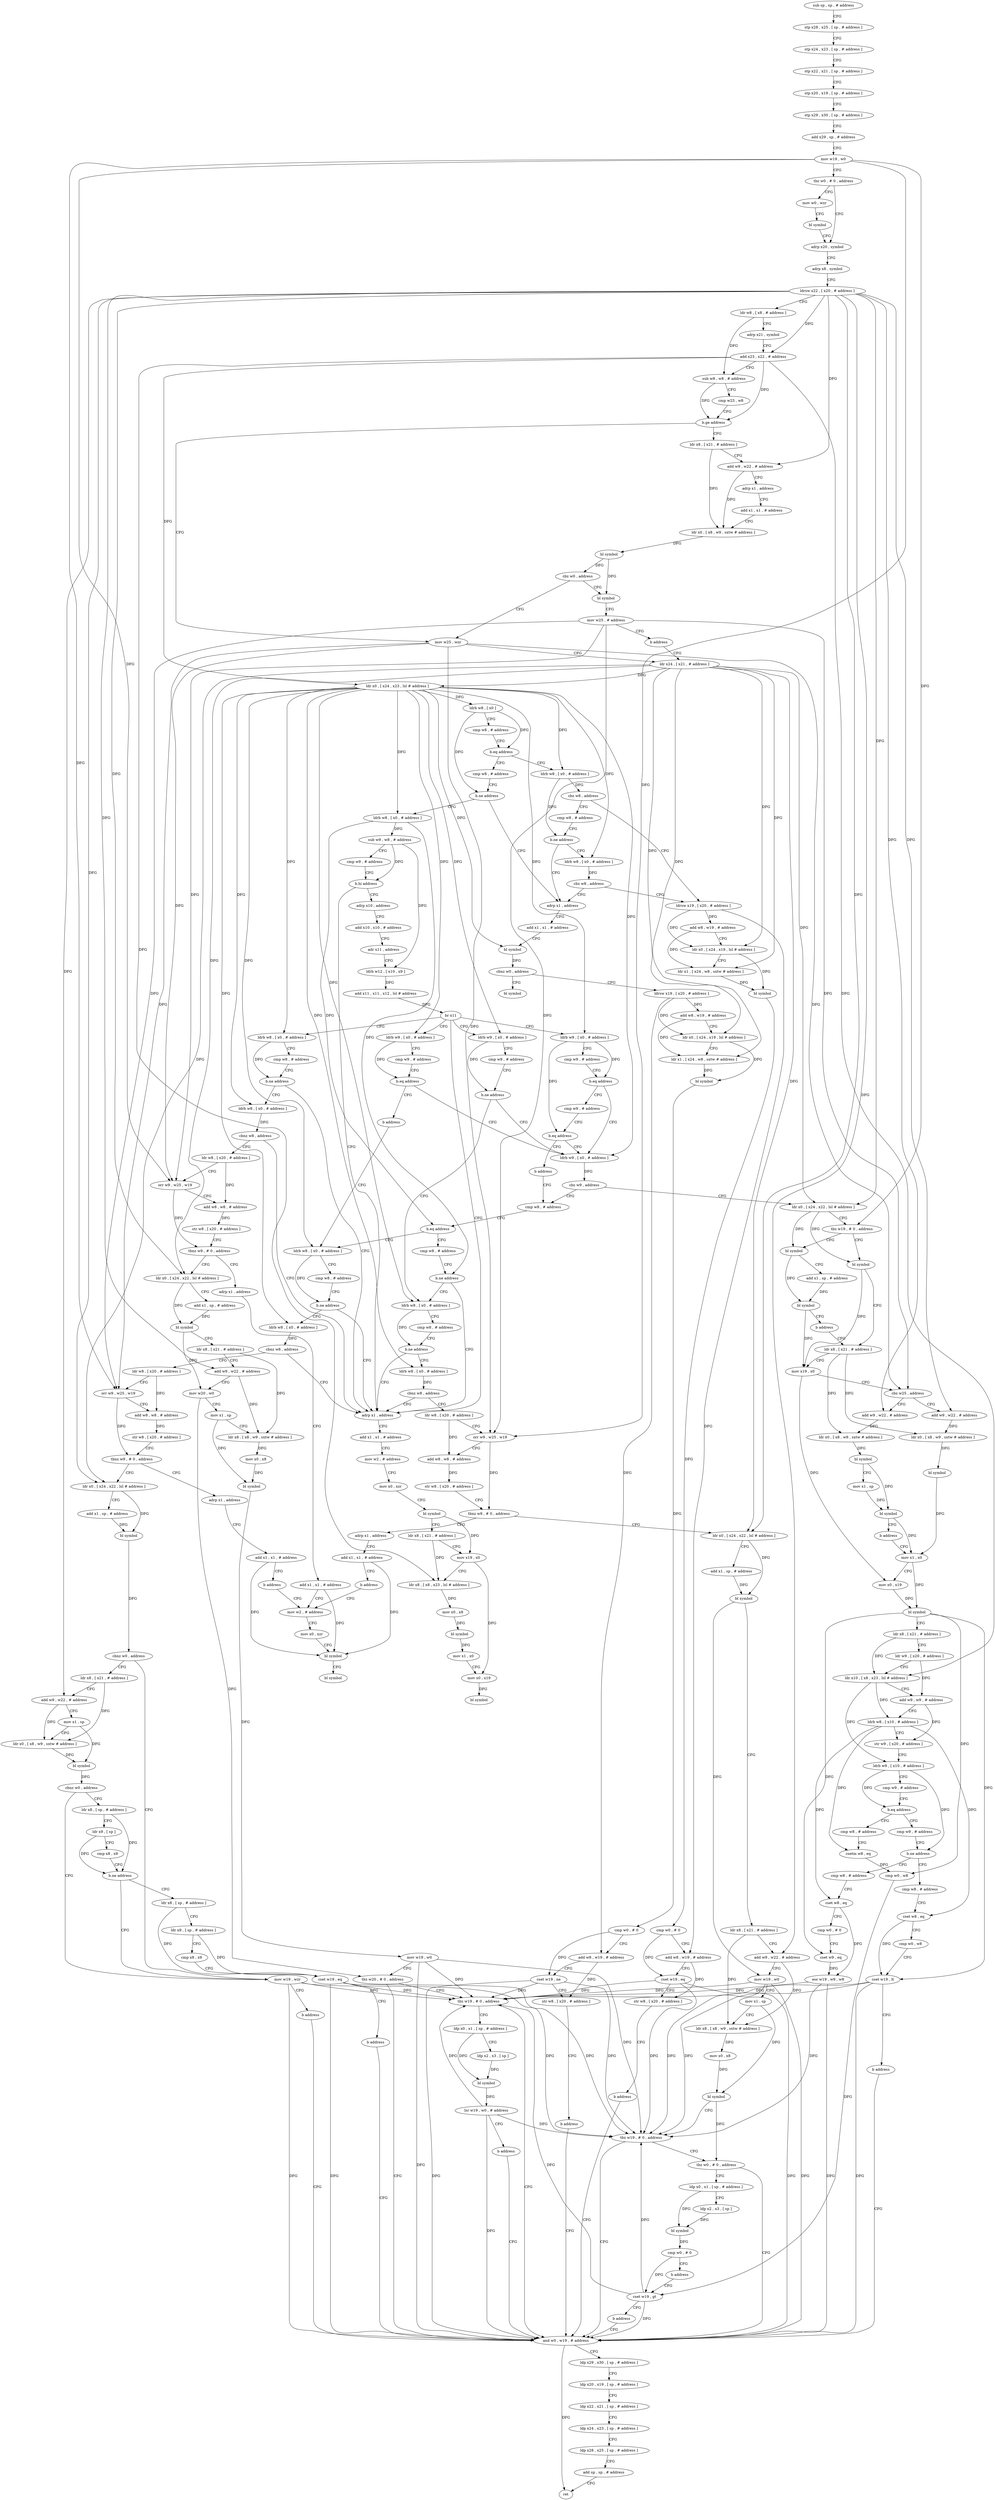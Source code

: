 digraph "func" {
"4203916" [label = "sub sp , sp , # address" ]
"4203920" [label = "stp x28 , x25 , [ sp , # address ]" ]
"4203924" [label = "stp x24 , x23 , [ sp , # address ]" ]
"4203928" [label = "stp x22 , x21 , [ sp , # address ]" ]
"4203932" [label = "stp x20 , x19 , [ sp , # address ]" ]
"4203936" [label = "stp x29 , x30 , [ sp , # address ]" ]
"4203940" [label = "add x29 , sp , # address" ]
"4203944" [label = "mov w19 , w0" ]
"4203948" [label = "tbz w0 , # 0 , address" ]
"4203960" [label = "adrp x20 , symbol" ]
"4203952" [label = "mov w0 , wzr" ]
"4203964" [label = "adrp x8 , symbol" ]
"4203968" [label = "ldrsw x22 , [ x20 , # address ]" ]
"4203972" [label = "ldr w8 , [ x8 , # address ]" ]
"4203976" [label = "adrp x21 , symbol" ]
"4203980" [label = "add x23 , x22 , # address" ]
"4203984" [label = "sub w8 , w8 , # address" ]
"4203988" [label = "cmp w23 , w8" ]
"4203992" [label = "b.ge address" ]
"4204024" [label = "mov w25 , wzr" ]
"4203996" [label = "ldr x8 , [ x21 , # address ]" ]
"4203956" [label = "bl symbol" ]
"4204028" [label = "ldr x24 , [ x21 , # address ]" ]
"4204000" [label = "add w9 , w22 , # address" ]
"4204004" [label = "adrp x1 , address" ]
"4204008" [label = "add x1 , x1 , # address" ]
"4204012" [label = "ldr x0 , [ x8 , w9 , sxtw # address ]" ]
"4204016" [label = "bl symbol" ]
"4204020" [label = "cbz w0 , address" ]
"4204200" [label = "bl symbol" ]
"4204120" [label = "ldrb w8 , [ x0 , # address ]" ]
"4204124" [label = "cbz w8 , address" ]
"4204212" [label = "ldrsw x19 , [ x20 , # address ]" ]
"4204128" [label = "cmp w8 , # address" ]
"4204048" [label = "cmp w8 , # address" ]
"4204052" [label = "b.ne address" ]
"4204144" [label = "adrp x1 , address" ]
"4204056" [label = "ldrb w8 , [ x0 , # address ]" ]
"4204204" [label = "mov w25 , # address" ]
"4204208" [label = "b address" ]
"4204216" [label = "add w8 , w19 , # address" ]
"4204220" [label = "ldr x0 , [ x24 , x19 , lsl # address ]" ]
"4204224" [label = "ldr x1 , [ x24 , w8 , sxtw # address ]" ]
"4204228" [label = "bl symbol" ]
"4204232" [label = "cmp w0 , # 0" ]
"4204236" [label = "add w8 , w19 , # address" ]
"4204240" [label = "cset w19 , eq" ]
"4204244" [label = "str w8 , [ x20 , # address ]" ]
"4204248" [label = "b address" ]
"4204840" [label = "and w0 , w19 , # address" ]
"4204132" [label = "b.ne address" ]
"4204136" [label = "ldrb w8 , [ x0 , # address ]" ]
"4204148" [label = "add x1 , x1 , # address" ]
"4204152" [label = "bl symbol" ]
"4204156" [label = "cbnz w0 , address" ]
"4204924" [label = "bl symbol" ]
"4204160" [label = "ldrsw x19 , [ x20 , # address ]" ]
"4204060" [label = "sub w9 , w8 , # address" ]
"4204064" [label = "cmp w9 , # address" ]
"4204068" [label = "b.hi address" ]
"4204872" [label = "adrp x1 , address" ]
"4204072" [label = "adrp x10 , address" ]
"4204032" [label = "ldr x0 , [ x24 , x23 , lsl # address ]" ]
"4204036" [label = "ldrb w8 , [ x0 ]" ]
"4204040" [label = "cmp w8 , # address" ]
"4204044" [label = "b.eq address" ]
"4204844" [label = "ldp x29 , x30 , [ sp , # address ]" ]
"4204848" [label = "ldp x20 , x19 , [ sp , # address ]" ]
"4204852" [label = "ldp x22 , x21 , [ sp , # address ]" ]
"4204856" [label = "ldp x24 , x23 , [ sp , # address ]" ]
"4204860" [label = "ldp x28 , x25 , [ sp , # address ]" ]
"4204864" [label = "add sp , sp , # address" ]
"4204868" [label = "ret" ]
"4204140" [label = "cbz w8 , address" ]
"4204164" [label = "add w8 , w19 , # address" ]
"4204168" [label = "ldr x0 , [ x24 , x19 , lsl # address ]" ]
"4204172" [label = "ldr x1 , [ x24 , w8 , sxtw # address ]" ]
"4204176" [label = "bl symbol" ]
"4204180" [label = "cmp w0 , # 0" ]
"4204184" [label = "add w8 , w19 , # address" ]
"4204188" [label = "cset w19 , ne" ]
"4204192" [label = "str w8 , [ x20 , # address ]" ]
"4204196" [label = "b address" ]
"4204876" [label = "add x1 , x1 , # address" ]
"4204880" [label = "mov w2 , # address" ]
"4204884" [label = "mov x0 , xzr" ]
"4204888" [label = "bl symbol" ]
"4204892" [label = "ldr x8 , [ x21 , # address ]" ]
"4204896" [label = "mov x19 , x0" ]
"4204900" [label = "ldr x8 , [ x8 , x23 , lsl # address ]" ]
"4204904" [label = "mov x0 , x8" ]
"4204908" [label = "bl symbol" ]
"4204912" [label = "mov x1 , x0" ]
"4204916" [label = "mov x0 , x19" ]
"4204920" [label = "bl symbol" ]
"4204076" [label = "add x10 , x10 , # address" ]
"4204080" [label = "adr x11 , address" ]
"4204084" [label = "ldrb w12 , [ x10 , x9 ]" ]
"4204088" [label = "add x11 , x11 , x12 , lsl # address" ]
"4204092" [label = "br x11" ]
"4204096" [label = "ldrb w9 , [ x0 , # address ]" ]
"4204252" [label = "ldrb w9 , [ x0 , # address ]" ]
"4204268" [label = "ldrb w8 , [ x0 , # address ]" ]
"4204380" [label = "ldrb w9 , [ x0 , # address ]" ]
"4204100" [label = "cmp w9 , # address" ]
"4204104" [label = "b.eq address" ]
"4204392" [label = "ldrb w9 , [ x0 , # address ]" ]
"4204108" [label = "cmp w9 , # address" ]
"4204256" [label = "cmp w9 , # address" ]
"4204260" [label = "b.eq address" ]
"4204264" [label = "b address" ]
"4204272" [label = "cmp w8 , # address" ]
"4204276" [label = "b.ne address" ]
"4204280" [label = "ldrb w8 , [ x0 , # address ]" ]
"4204384" [label = "cmp w9 , # address" ]
"4204388" [label = "b.ne address" ]
"4204416" [label = "ldrb w8 , [ x0 , # address ]" ]
"4204396" [label = "cbz w9 , address" ]
"4204648" [label = "ldr x0 , [ x24 , x22 , lsl # address ]" ]
"4204400" [label = "cmp w8 , # address" ]
"4204112" [label = "b.eq address" ]
"4204116" [label = "b address" ]
"4204524" [label = "ldrb w8 , [ x0 , # address ]" ]
"4204284" [label = "cbnz w8 , address" ]
"4204288" [label = "ldr w8 , [ x20 , # address ]" ]
"4204420" [label = "cmp w8 , # address" ]
"4204424" [label = "b.ne address" ]
"4204428" [label = "ldrb w8 , [ x0 , # address ]" ]
"4204652" [label = "tbz w19 , # 0 , address" ]
"4204672" [label = "bl symbol" ]
"4204656" [label = "bl symbol" ]
"4204404" [label = "b.eq address" ]
"4204408" [label = "cmp w8 , # address" ]
"4204528" [label = "cmp w8 , # address" ]
"4204532" [label = "b.ne address" ]
"4204536" [label = "ldrb w8 , [ x0 , # address ]" ]
"4204292" [label = "orr w9 , w25 , w19" ]
"4204296" [label = "add w8 , w8 , # address" ]
"4204300" [label = "str w8 , [ x20 , # address ]" ]
"4204304" [label = "tbnz w9 , # 0 , address" ]
"4204952" [label = "adrp x1 , address" ]
"4204308" [label = "ldr x0 , [ x24 , x22 , lsl # address ]" ]
"4204432" [label = "cbnz w8 , address" ]
"4204436" [label = "ldr w8 , [ x20 , # address ]" ]
"4204676" [label = "ldr x8 , [ x21 , # address ]" ]
"4204660" [label = "add x1 , sp , # address" ]
"4204664" [label = "bl symbol" ]
"4204668" [label = "b address" ]
"4204412" [label = "b.ne address" ]
"4204540" [label = "cbnz w8 , address" ]
"4204544" [label = "ldr w8 , [ x20 , # address ]" ]
"4204956" [label = "add x1 , x1 , # address" ]
"4204960" [label = "mov w2 , # address" ]
"4204312" [label = "add x1 , sp , # address" ]
"4204316" [label = "bl symbol" ]
"4204320" [label = "ldr x8 , [ x21 , # address ]" ]
"4204324" [label = "add w9 , w22 , # address" ]
"4204328" [label = "mov w20 , w0" ]
"4204332" [label = "mov x1 , sp" ]
"4204336" [label = "ldr x8 , [ x8 , w9 , sxtw # address ]" ]
"4204340" [label = "mov x0 , x8" ]
"4204344" [label = "bl symbol" ]
"4204348" [label = "mov w19 , w0" ]
"4204352" [label = "tbz w20 , # 0 , address" ]
"4204356" [label = "tbz w19 , # 0 , address" ]
"4204440" [label = "orr w9 , w25 , w19" ]
"4204444" [label = "add w8 , w8 , # address" ]
"4204448" [label = "str w8 , [ x20 , # address ]" ]
"4204452" [label = "tbnz w9 , # 0 , address" ]
"4204928" [label = "adrp x1 , address" ]
"4204456" [label = "ldr x0 , [ x24 , x22 , lsl # address ]" ]
"4204712" [label = "add w9 , w22 , # address" ]
"4204716" [label = "ldr x0 , [ x8 , w9 , sxtw # address ]" ]
"4204720" [label = "bl symbol" ]
"4204724" [label = "mov x1 , x0" ]
"4204688" [label = "add w9 , w22 , # address" ]
"4204692" [label = "ldr x0 , [ x8 , w9 , sxtw # address ]" ]
"4204696" [label = "bl symbol" ]
"4204700" [label = "mov x1 , sp" ]
"4204704" [label = "bl symbol" ]
"4204708" [label = "b address" ]
"4204680" [label = "mov x19 , x0" ]
"4204684" [label = "cbz w25 , address" ]
"4204548" [label = "orr w9 , w25 , w19" ]
"4204552" [label = "add w8 , w8 , # address" ]
"4204556" [label = "str w8 , [ x20 , # address ]" ]
"4204560" [label = "tbnz w9 , # 0 , address" ]
"4204940" [label = "adrp x1 , address" ]
"4204564" [label = "ldr x0 , [ x24 , x22 , lsl # address ]" ]
"4204360" [label = "ldp x0 , x1 , [ sp , # address ]" ]
"4204932" [label = "add x1 , x1 , # address" ]
"4204936" [label = "b address" ]
"4204460" [label = "add x1 , sp , # address" ]
"4204464" [label = "bl symbol" ]
"4204468" [label = "ldr x8 , [ x21 , # address ]" ]
"4204472" [label = "add w9 , w22 , # address" ]
"4204476" [label = "mov w19 , w0" ]
"4204480" [label = "mov x1 , sp" ]
"4204484" [label = "ldr x8 , [ x8 , w9 , sxtw # address ]" ]
"4204488" [label = "mov x0 , x8" ]
"4204492" [label = "bl symbol" ]
"4204496" [label = "tbz w19 , # 0 , address" ]
"4204500" [label = "tbz w0 , # 0 , address" ]
"4204800" [label = "cmp w8 , # address" ]
"4204804" [label = "csetm w8 , eq" ]
"4204808" [label = "cmp w0 , w8" ]
"4204812" [label = "cset w19 , gt" ]
"4204772" [label = "cmp w9 , # address" ]
"4204776" [label = "b.ne address" ]
"4204820" [label = "cmp w8 , # address" ]
"4204780" [label = "cmp w8 , # address" ]
"4204728" [label = "mov x0 , x19" ]
"4204732" [label = "bl symbol" ]
"4204736" [label = "ldr x8 , [ x21 , # address ]" ]
"4204740" [label = "ldr w9 , [ x20 , # address ]" ]
"4204744" [label = "ldr x10 , [ x8 , x23 , lsl # address ]" ]
"4204748" [label = "add w9 , w9 , # address" ]
"4204752" [label = "ldrb w8 , [ x10 , # address ]" ]
"4204756" [label = "str w9 , [ x20 , # address ]" ]
"4204760" [label = "ldrb w9 , [ x10 , # address ]" ]
"4204764" [label = "cmp w9 , # address" ]
"4204768" [label = "b.eq address" ]
"4204944" [label = "add x1 , x1 , # address" ]
"4204948" [label = "b address" ]
"4204568" [label = "add x1 , sp , # address" ]
"4204572" [label = "bl symbol" ]
"4204576" [label = "cbnz w0 , address" ]
"4204640" [label = "mov w19 , wzr" ]
"4204580" [label = "ldr x8 , [ x21 , # address ]" ]
"4204364" [label = "ldp x2 , x3 , [ sp ]" ]
"4204368" [label = "bl symbol" ]
"4204372" [label = "lsr w19 , w0 , # address" ]
"4204376" [label = "b address" ]
"4204964" [label = "mov x0 , xzr" ]
"4204968" [label = "bl symbol" ]
"4204972" [label = "bl symbol" ]
"4204504" [label = "ldp x0 , x1 , [ sp , # address ]" ]
"4204824" [label = "cset w8 , eq" ]
"4204828" [label = "cmp w0 , # 0" ]
"4204832" [label = "cset w9 , eq" ]
"4204836" [label = "eor w19 , w9 , w8" ]
"4204784" [label = "cset w8 , eq" ]
"4204788" [label = "cmp w0 , w8" ]
"4204792" [label = "cset w19 , lt" ]
"4204796" [label = "b address" ]
"4204644" [label = "b address" ]
"4204584" [label = "add w9 , w22 , # address" ]
"4204588" [label = "mov x1 , sp" ]
"4204592" [label = "ldr x0 , [ x8 , w9 , sxtw # address ]" ]
"4204596" [label = "bl symbol" ]
"4204600" [label = "cbnz w0 , address" ]
"4204604" [label = "ldr x8 , [ sp , # address ]" ]
"4204508" [label = "ldp x2 , x3 , [ sp ]" ]
"4204512" [label = "bl symbol" ]
"4204516" [label = "cmp w0 , # 0" ]
"4204520" [label = "b address" ]
"4204608" [label = "ldr x9 , [ sp ]" ]
"4204612" [label = "cmp x8 , x9" ]
"4204616" [label = "b.ne address" ]
"4204620" [label = "ldr x8 , [ sp , # address ]" ]
"4204816" [label = "b address" ]
"4204624" [label = "ldr x9 , [ sp , # address ]" ]
"4204628" [label = "cmp x8 , x9" ]
"4204632" [label = "cset w19 , eq" ]
"4204636" [label = "b address" ]
"4203916" -> "4203920" [ label = "CFG" ]
"4203920" -> "4203924" [ label = "CFG" ]
"4203924" -> "4203928" [ label = "CFG" ]
"4203928" -> "4203932" [ label = "CFG" ]
"4203932" -> "4203936" [ label = "CFG" ]
"4203936" -> "4203940" [ label = "CFG" ]
"4203940" -> "4203944" [ label = "CFG" ]
"4203944" -> "4203948" [ label = "CFG" ]
"4203944" -> "4204652" [ label = "DFG" ]
"4203944" -> "4204292" [ label = "DFG" ]
"4203944" -> "4204440" [ label = "DFG" ]
"4203944" -> "4204548" [ label = "DFG" ]
"4203948" -> "4203960" [ label = "CFG" ]
"4203948" -> "4203952" [ label = "CFG" ]
"4203960" -> "4203964" [ label = "CFG" ]
"4203952" -> "4203956" [ label = "CFG" ]
"4203964" -> "4203968" [ label = "CFG" ]
"4203968" -> "4203972" [ label = "CFG" ]
"4203968" -> "4203980" [ label = "DFG" ]
"4203968" -> "4204000" [ label = "DFG" ]
"4203968" -> "4204648" [ label = "DFG" ]
"4203968" -> "4204308" [ label = "DFG" ]
"4203968" -> "4204324" [ label = "DFG" ]
"4203968" -> "4204456" [ label = "DFG" ]
"4203968" -> "4204472" [ label = "DFG" ]
"4203968" -> "4204712" [ label = "DFG" ]
"4203968" -> "4204688" [ label = "DFG" ]
"4203968" -> "4204564" [ label = "DFG" ]
"4203968" -> "4204584" [ label = "DFG" ]
"4203972" -> "4203976" [ label = "CFG" ]
"4203972" -> "4203984" [ label = "DFG" ]
"4203976" -> "4203980" [ label = "CFG" ]
"4203980" -> "4203984" [ label = "CFG" ]
"4203980" -> "4203992" [ label = "DFG" ]
"4203980" -> "4204032" [ label = "DFG" ]
"4203980" -> "4204900" [ label = "DFG" ]
"4203980" -> "4204744" [ label = "DFG" ]
"4203984" -> "4203988" [ label = "CFG" ]
"4203984" -> "4203992" [ label = "DFG" ]
"4203988" -> "4203992" [ label = "CFG" ]
"4203992" -> "4204024" [ label = "CFG" ]
"4203992" -> "4203996" [ label = "CFG" ]
"4204024" -> "4204028" [ label = "CFG" ]
"4204024" -> "4204292" [ label = "DFG" ]
"4204024" -> "4204440" [ label = "DFG" ]
"4204024" -> "4204684" [ label = "DFG" ]
"4204024" -> "4204548" [ label = "DFG" ]
"4203996" -> "4204000" [ label = "CFG" ]
"4203996" -> "4204012" [ label = "DFG" ]
"4203956" -> "4203960" [ label = "CFG" ]
"4204028" -> "4204032" [ label = "DFG" ]
"4204028" -> "4204220" [ label = "DFG" ]
"4204028" -> "4204224" [ label = "DFG" ]
"4204028" -> "4204168" [ label = "DFG" ]
"4204028" -> "4204172" [ label = "DFG" ]
"4204028" -> "4204648" [ label = "DFG" ]
"4204028" -> "4204308" [ label = "DFG" ]
"4204028" -> "4204456" [ label = "DFG" ]
"4204028" -> "4204564" [ label = "DFG" ]
"4204000" -> "4204004" [ label = "CFG" ]
"4204000" -> "4204012" [ label = "DFG" ]
"4204004" -> "4204008" [ label = "CFG" ]
"4204008" -> "4204012" [ label = "CFG" ]
"4204012" -> "4204016" [ label = "DFG" ]
"4204016" -> "4204020" [ label = "DFG" ]
"4204016" -> "4204200" [ label = "DFG" ]
"4204020" -> "4204200" [ label = "CFG" ]
"4204020" -> "4204024" [ label = "CFG" ]
"4204200" -> "4204204" [ label = "CFG" ]
"4204120" -> "4204124" [ label = "DFG" ]
"4204120" -> "4204132" [ label = "DFG" ]
"4204124" -> "4204212" [ label = "CFG" ]
"4204124" -> "4204128" [ label = "CFG" ]
"4204212" -> "4204216" [ label = "DFG" ]
"4204212" -> "4204220" [ label = "DFG" ]
"4204212" -> "4204236" [ label = "DFG" ]
"4204128" -> "4204132" [ label = "CFG" ]
"4204048" -> "4204052" [ label = "CFG" ]
"4204052" -> "4204144" [ label = "CFG" ]
"4204052" -> "4204056" [ label = "CFG" ]
"4204144" -> "4204148" [ label = "CFG" ]
"4204056" -> "4204060" [ label = "DFG" ]
"4204056" -> "4204404" [ label = "DFG" ]
"4204056" -> "4204412" [ label = "DFG" ]
"4204204" -> "4204208" [ label = "CFG" ]
"4204204" -> "4204292" [ label = "DFG" ]
"4204204" -> "4204440" [ label = "DFG" ]
"4204204" -> "4204684" [ label = "DFG" ]
"4204204" -> "4204548" [ label = "DFG" ]
"4204208" -> "4204028" [ label = "CFG" ]
"4204216" -> "4204220" [ label = "CFG" ]
"4204216" -> "4204224" [ label = "DFG" ]
"4204220" -> "4204224" [ label = "CFG" ]
"4204220" -> "4204228" [ label = "DFG" ]
"4204224" -> "4204228" [ label = "DFG" ]
"4204228" -> "4204232" [ label = "DFG" ]
"4204232" -> "4204236" [ label = "CFG" ]
"4204232" -> "4204240" [ label = "DFG" ]
"4204236" -> "4204240" [ label = "CFG" ]
"4204236" -> "4204244" [ label = "DFG" ]
"4204240" -> "4204244" [ label = "CFG" ]
"4204240" -> "4204840" [ label = "DFG" ]
"4204240" -> "4204356" [ label = "DFG" ]
"4204240" -> "4204496" [ label = "DFG" ]
"4204244" -> "4204248" [ label = "CFG" ]
"4204248" -> "4204840" [ label = "CFG" ]
"4204840" -> "4204844" [ label = "CFG" ]
"4204840" -> "4204868" [ label = "DFG" ]
"4204132" -> "4204144" [ label = "CFG" ]
"4204132" -> "4204136" [ label = "CFG" ]
"4204136" -> "4204140" [ label = "DFG" ]
"4204148" -> "4204152" [ label = "CFG" ]
"4204152" -> "4204156" [ label = "DFG" ]
"4204156" -> "4204924" [ label = "CFG" ]
"4204156" -> "4204160" [ label = "CFG" ]
"4204160" -> "4204164" [ label = "DFG" ]
"4204160" -> "4204168" [ label = "DFG" ]
"4204160" -> "4204184" [ label = "DFG" ]
"4204060" -> "4204064" [ label = "CFG" ]
"4204060" -> "4204068" [ label = "DFG" ]
"4204060" -> "4204084" [ label = "DFG" ]
"4204064" -> "4204068" [ label = "CFG" ]
"4204068" -> "4204872" [ label = "CFG" ]
"4204068" -> "4204072" [ label = "CFG" ]
"4204872" -> "4204876" [ label = "CFG" ]
"4204072" -> "4204076" [ label = "CFG" ]
"4204032" -> "4204036" [ label = "DFG" ]
"4204032" -> "4204120" [ label = "DFG" ]
"4204032" -> "4204152" [ label = "DFG" ]
"4204032" -> "4204056" [ label = "DFG" ]
"4204032" -> "4204136" [ label = "DFG" ]
"4204032" -> "4204096" [ label = "DFG" ]
"4204032" -> "4204252" [ label = "DFG" ]
"4204032" -> "4204268" [ label = "DFG" ]
"4204032" -> "4204380" [ label = "DFG" ]
"4204032" -> "4204392" [ label = "DFG" ]
"4204032" -> "4204280" [ label = "DFG" ]
"4204032" -> "4204416" [ label = "DFG" ]
"4204032" -> "4204524" [ label = "DFG" ]
"4204032" -> "4204428" [ label = "DFG" ]
"4204032" -> "4204536" [ label = "DFG" ]
"4204036" -> "4204040" [ label = "CFG" ]
"4204036" -> "4204044" [ label = "DFG" ]
"4204036" -> "4204052" [ label = "DFG" ]
"4204040" -> "4204044" [ label = "CFG" ]
"4204044" -> "4204120" [ label = "CFG" ]
"4204044" -> "4204048" [ label = "CFG" ]
"4204844" -> "4204848" [ label = "CFG" ]
"4204848" -> "4204852" [ label = "CFG" ]
"4204852" -> "4204856" [ label = "CFG" ]
"4204856" -> "4204860" [ label = "CFG" ]
"4204860" -> "4204864" [ label = "CFG" ]
"4204864" -> "4204868" [ label = "CFG" ]
"4204140" -> "4204212" [ label = "CFG" ]
"4204140" -> "4204144" [ label = "CFG" ]
"4204164" -> "4204168" [ label = "CFG" ]
"4204164" -> "4204172" [ label = "DFG" ]
"4204168" -> "4204172" [ label = "CFG" ]
"4204168" -> "4204176" [ label = "DFG" ]
"4204172" -> "4204176" [ label = "DFG" ]
"4204176" -> "4204180" [ label = "DFG" ]
"4204180" -> "4204184" [ label = "CFG" ]
"4204180" -> "4204188" [ label = "DFG" ]
"4204184" -> "4204188" [ label = "CFG" ]
"4204184" -> "4204192" [ label = "DFG" ]
"4204188" -> "4204192" [ label = "CFG" ]
"4204188" -> "4204840" [ label = "DFG" ]
"4204188" -> "4204356" [ label = "DFG" ]
"4204188" -> "4204496" [ label = "DFG" ]
"4204192" -> "4204196" [ label = "CFG" ]
"4204196" -> "4204840" [ label = "CFG" ]
"4204876" -> "4204880" [ label = "CFG" ]
"4204880" -> "4204884" [ label = "CFG" ]
"4204884" -> "4204888" [ label = "CFG" ]
"4204888" -> "4204892" [ label = "CFG" ]
"4204888" -> "4204896" [ label = "DFG" ]
"4204892" -> "4204896" [ label = "CFG" ]
"4204892" -> "4204900" [ label = "DFG" ]
"4204896" -> "4204900" [ label = "CFG" ]
"4204896" -> "4204916" [ label = "DFG" ]
"4204900" -> "4204904" [ label = "DFG" ]
"4204904" -> "4204908" [ label = "DFG" ]
"4204908" -> "4204912" [ label = "DFG" ]
"4204912" -> "4204916" [ label = "CFG" ]
"4204916" -> "4204920" [ label = "DFG" ]
"4204076" -> "4204080" [ label = "CFG" ]
"4204080" -> "4204084" [ label = "CFG" ]
"4204084" -> "4204088" [ label = "DFG" ]
"4204088" -> "4204092" [ label = "DFG" ]
"4204092" -> "4204096" [ label = "CFG" ]
"4204092" -> "4204252" [ label = "CFG" ]
"4204092" -> "4204268" [ label = "CFG" ]
"4204092" -> "4204380" [ label = "CFG" ]
"4204092" -> "4204872" [ label = "CFG" ]
"4204096" -> "4204100" [ label = "CFG" ]
"4204096" -> "4204104" [ label = "DFG" ]
"4204096" -> "4204112" [ label = "DFG" ]
"4204252" -> "4204256" [ label = "CFG" ]
"4204252" -> "4204260" [ label = "DFG" ]
"4204268" -> "4204272" [ label = "CFG" ]
"4204268" -> "4204276" [ label = "DFG" ]
"4204380" -> "4204384" [ label = "CFG" ]
"4204380" -> "4204388" [ label = "DFG" ]
"4204100" -> "4204104" [ label = "CFG" ]
"4204104" -> "4204392" [ label = "CFG" ]
"4204104" -> "4204108" [ label = "CFG" ]
"4204392" -> "4204396" [ label = "DFG" ]
"4204108" -> "4204112" [ label = "CFG" ]
"4204256" -> "4204260" [ label = "CFG" ]
"4204260" -> "4204392" [ label = "CFG" ]
"4204260" -> "4204264" [ label = "CFG" ]
"4204264" -> "4204524" [ label = "CFG" ]
"4204272" -> "4204276" [ label = "CFG" ]
"4204276" -> "4204872" [ label = "CFG" ]
"4204276" -> "4204280" [ label = "CFG" ]
"4204280" -> "4204284" [ label = "DFG" ]
"4204384" -> "4204388" [ label = "CFG" ]
"4204388" -> "4204416" [ label = "CFG" ]
"4204388" -> "4204392" [ label = "CFG" ]
"4204416" -> "4204420" [ label = "CFG" ]
"4204416" -> "4204424" [ label = "DFG" ]
"4204396" -> "4204648" [ label = "CFG" ]
"4204396" -> "4204400" [ label = "CFG" ]
"4204648" -> "4204652" [ label = "CFG" ]
"4204648" -> "4204672" [ label = "DFG" ]
"4204648" -> "4204656" [ label = "DFG" ]
"4204400" -> "4204404" [ label = "CFG" ]
"4204112" -> "4204392" [ label = "CFG" ]
"4204112" -> "4204116" [ label = "CFG" ]
"4204116" -> "4204400" [ label = "CFG" ]
"4204524" -> "4204528" [ label = "CFG" ]
"4204524" -> "4204532" [ label = "DFG" ]
"4204284" -> "4204872" [ label = "CFG" ]
"4204284" -> "4204288" [ label = "CFG" ]
"4204288" -> "4204292" [ label = "CFG" ]
"4204288" -> "4204296" [ label = "DFG" ]
"4204420" -> "4204424" [ label = "CFG" ]
"4204424" -> "4204872" [ label = "CFG" ]
"4204424" -> "4204428" [ label = "CFG" ]
"4204428" -> "4204432" [ label = "DFG" ]
"4204652" -> "4204672" [ label = "CFG" ]
"4204652" -> "4204656" [ label = "CFG" ]
"4204672" -> "4204676" [ label = "CFG" ]
"4204672" -> "4204680" [ label = "DFG" ]
"4204656" -> "4204660" [ label = "CFG" ]
"4204656" -> "4204664" [ label = "DFG" ]
"4204404" -> "4204524" [ label = "CFG" ]
"4204404" -> "4204408" [ label = "CFG" ]
"4204408" -> "4204412" [ label = "CFG" ]
"4204528" -> "4204532" [ label = "CFG" ]
"4204532" -> "4204872" [ label = "CFG" ]
"4204532" -> "4204536" [ label = "CFG" ]
"4204536" -> "4204540" [ label = "DFG" ]
"4204292" -> "4204296" [ label = "CFG" ]
"4204292" -> "4204304" [ label = "DFG" ]
"4204296" -> "4204300" [ label = "DFG" ]
"4204300" -> "4204304" [ label = "CFG" ]
"4204304" -> "4204952" [ label = "CFG" ]
"4204304" -> "4204308" [ label = "CFG" ]
"4204952" -> "4204956" [ label = "CFG" ]
"4204308" -> "4204312" [ label = "CFG" ]
"4204308" -> "4204316" [ label = "DFG" ]
"4204432" -> "4204872" [ label = "CFG" ]
"4204432" -> "4204436" [ label = "CFG" ]
"4204436" -> "4204440" [ label = "CFG" ]
"4204436" -> "4204444" [ label = "DFG" ]
"4204676" -> "4204680" [ label = "CFG" ]
"4204676" -> "4204716" [ label = "DFG" ]
"4204676" -> "4204692" [ label = "DFG" ]
"4204660" -> "4204664" [ label = "DFG" ]
"4204664" -> "4204668" [ label = "CFG" ]
"4204664" -> "4204680" [ label = "DFG" ]
"4204668" -> "4204676" [ label = "CFG" ]
"4204412" -> "4204872" [ label = "CFG" ]
"4204412" -> "4204416" [ label = "CFG" ]
"4204540" -> "4204872" [ label = "CFG" ]
"4204540" -> "4204544" [ label = "CFG" ]
"4204544" -> "4204548" [ label = "CFG" ]
"4204544" -> "4204552" [ label = "DFG" ]
"4204956" -> "4204960" [ label = "CFG" ]
"4204956" -> "4204968" [ label = "DFG" ]
"4204960" -> "4204964" [ label = "CFG" ]
"4204312" -> "4204316" [ label = "DFG" ]
"4204316" -> "4204320" [ label = "CFG" ]
"4204316" -> "4204328" [ label = "DFG" ]
"4204320" -> "4204324" [ label = "CFG" ]
"4204320" -> "4204336" [ label = "DFG" ]
"4204324" -> "4204328" [ label = "CFG" ]
"4204324" -> "4204336" [ label = "DFG" ]
"4204328" -> "4204332" [ label = "CFG" ]
"4204328" -> "4204352" [ label = "DFG" ]
"4204332" -> "4204336" [ label = "CFG" ]
"4204332" -> "4204344" [ label = "DFG" ]
"4204336" -> "4204340" [ label = "DFG" ]
"4204340" -> "4204344" [ label = "DFG" ]
"4204344" -> "4204348" [ label = "DFG" ]
"4204348" -> "4204352" [ label = "CFG" ]
"4204348" -> "4204840" [ label = "DFG" ]
"4204348" -> "4204356" [ label = "DFG" ]
"4204348" -> "4204496" [ label = "DFG" ]
"4204352" -> "4204840" [ label = "CFG" ]
"4204352" -> "4204356" [ label = "CFG" ]
"4204356" -> "4204840" [ label = "CFG" ]
"4204356" -> "4204360" [ label = "CFG" ]
"4204440" -> "4204444" [ label = "CFG" ]
"4204440" -> "4204452" [ label = "DFG" ]
"4204444" -> "4204448" [ label = "DFG" ]
"4204448" -> "4204452" [ label = "CFG" ]
"4204452" -> "4204928" [ label = "CFG" ]
"4204452" -> "4204456" [ label = "CFG" ]
"4204928" -> "4204932" [ label = "CFG" ]
"4204456" -> "4204460" [ label = "CFG" ]
"4204456" -> "4204464" [ label = "DFG" ]
"4204712" -> "4204716" [ label = "DFG" ]
"4204716" -> "4204720" [ label = "DFG" ]
"4204720" -> "4204724" [ label = "DFG" ]
"4204724" -> "4204728" [ label = "CFG" ]
"4204724" -> "4204732" [ label = "DFG" ]
"4204688" -> "4204692" [ label = "DFG" ]
"4204692" -> "4204696" [ label = "DFG" ]
"4204696" -> "4204700" [ label = "CFG" ]
"4204696" -> "4204704" [ label = "DFG" ]
"4204700" -> "4204704" [ label = "DFG" ]
"4204704" -> "4204708" [ label = "CFG" ]
"4204704" -> "4204724" [ label = "DFG" ]
"4204708" -> "4204724" [ label = "CFG" ]
"4204680" -> "4204684" [ label = "CFG" ]
"4204680" -> "4204728" [ label = "DFG" ]
"4204684" -> "4204712" [ label = "CFG" ]
"4204684" -> "4204688" [ label = "CFG" ]
"4204548" -> "4204552" [ label = "CFG" ]
"4204548" -> "4204560" [ label = "DFG" ]
"4204552" -> "4204556" [ label = "DFG" ]
"4204556" -> "4204560" [ label = "CFG" ]
"4204560" -> "4204940" [ label = "CFG" ]
"4204560" -> "4204564" [ label = "CFG" ]
"4204940" -> "4204944" [ label = "CFG" ]
"4204564" -> "4204568" [ label = "CFG" ]
"4204564" -> "4204572" [ label = "DFG" ]
"4204360" -> "4204364" [ label = "CFG" ]
"4204360" -> "4204368" [ label = "DFG" ]
"4204932" -> "4204936" [ label = "CFG" ]
"4204932" -> "4204968" [ label = "DFG" ]
"4204936" -> "4204960" [ label = "CFG" ]
"4204460" -> "4204464" [ label = "DFG" ]
"4204464" -> "4204468" [ label = "CFG" ]
"4204464" -> "4204476" [ label = "DFG" ]
"4204468" -> "4204472" [ label = "CFG" ]
"4204468" -> "4204484" [ label = "DFG" ]
"4204472" -> "4204476" [ label = "CFG" ]
"4204472" -> "4204484" [ label = "DFG" ]
"4204476" -> "4204480" [ label = "CFG" ]
"4204476" -> "4204840" [ label = "DFG" ]
"4204476" -> "4204356" [ label = "DFG" ]
"4204476" -> "4204496" [ label = "DFG" ]
"4204480" -> "4204484" [ label = "CFG" ]
"4204480" -> "4204492" [ label = "DFG" ]
"4204484" -> "4204488" [ label = "DFG" ]
"4204488" -> "4204492" [ label = "DFG" ]
"4204492" -> "4204496" [ label = "CFG" ]
"4204492" -> "4204500" [ label = "DFG" ]
"4204496" -> "4204840" [ label = "CFG" ]
"4204496" -> "4204500" [ label = "CFG" ]
"4204500" -> "4204840" [ label = "CFG" ]
"4204500" -> "4204504" [ label = "CFG" ]
"4204800" -> "4204804" [ label = "CFG" ]
"4204804" -> "4204808" [ label = "DFG" ]
"4204808" -> "4204812" [ label = "DFG" ]
"4204812" -> "4204816" [ label = "CFG" ]
"4204812" -> "4204840" [ label = "DFG" ]
"4204812" -> "4204356" [ label = "DFG" ]
"4204812" -> "4204496" [ label = "DFG" ]
"4204772" -> "4204776" [ label = "CFG" ]
"4204776" -> "4204820" [ label = "CFG" ]
"4204776" -> "4204780" [ label = "CFG" ]
"4204820" -> "4204824" [ label = "CFG" ]
"4204780" -> "4204784" [ label = "CFG" ]
"4204728" -> "4204732" [ label = "DFG" ]
"4204732" -> "4204736" [ label = "CFG" ]
"4204732" -> "4204808" [ label = "DFG" ]
"4204732" -> "4204832" [ label = "DFG" ]
"4204732" -> "4204792" [ label = "DFG" ]
"4204736" -> "4204740" [ label = "CFG" ]
"4204736" -> "4204744" [ label = "DFG" ]
"4204740" -> "4204744" [ label = "CFG" ]
"4204740" -> "4204748" [ label = "DFG" ]
"4204744" -> "4204748" [ label = "CFG" ]
"4204744" -> "4204752" [ label = "DFG" ]
"4204744" -> "4204760" [ label = "DFG" ]
"4204748" -> "4204752" [ label = "CFG" ]
"4204748" -> "4204756" [ label = "DFG" ]
"4204752" -> "4204756" [ label = "CFG" ]
"4204752" -> "4204804" [ label = "DFG" ]
"4204752" -> "4204824" [ label = "DFG" ]
"4204752" -> "4204784" [ label = "DFG" ]
"4204756" -> "4204760" [ label = "CFG" ]
"4204760" -> "4204764" [ label = "CFG" ]
"4204760" -> "4204768" [ label = "DFG" ]
"4204760" -> "4204776" [ label = "DFG" ]
"4204764" -> "4204768" [ label = "CFG" ]
"4204768" -> "4204800" [ label = "CFG" ]
"4204768" -> "4204772" [ label = "CFG" ]
"4204944" -> "4204948" [ label = "CFG" ]
"4204944" -> "4204968" [ label = "DFG" ]
"4204948" -> "4204960" [ label = "CFG" ]
"4204568" -> "4204572" [ label = "DFG" ]
"4204572" -> "4204576" [ label = "DFG" ]
"4204576" -> "4204640" [ label = "CFG" ]
"4204576" -> "4204580" [ label = "CFG" ]
"4204640" -> "4204644" [ label = "CFG" ]
"4204640" -> "4204840" [ label = "DFG" ]
"4204640" -> "4204356" [ label = "DFG" ]
"4204640" -> "4204496" [ label = "DFG" ]
"4204580" -> "4204584" [ label = "CFG" ]
"4204580" -> "4204592" [ label = "DFG" ]
"4204364" -> "4204368" [ label = "DFG" ]
"4204368" -> "4204372" [ label = "DFG" ]
"4204372" -> "4204376" [ label = "CFG" ]
"4204372" -> "4204840" [ label = "DFG" ]
"4204372" -> "4204356" [ label = "DFG" ]
"4204372" -> "4204496" [ label = "DFG" ]
"4204376" -> "4204840" [ label = "CFG" ]
"4204964" -> "4204968" [ label = "CFG" ]
"4204968" -> "4204972" [ label = "CFG" ]
"4204504" -> "4204508" [ label = "CFG" ]
"4204504" -> "4204512" [ label = "DFG" ]
"4204824" -> "4204828" [ label = "CFG" ]
"4204824" -> "4204836" [ label = "DFG" ]
"4204828" -> "4204832" [ label = "CFG" ]
"4204832" -> "4204836" [ label = "DFG" ]
"4204836" -> "4204840" [ label = "DFG" ]
"4204836" -> "4204356" [ label = "DFG" ]
"4204836" -> "4204496" [ label = "DFG" ]
"4204784" -> "4204788" [ label = "CFG" ]
"4204784" -> "4204792" [ label = "DFG" ]
"4204788" -> "4204792" [ label = "CFG" ]
"4204792" -> "4204796" [ label = "CFG" ]
"4204792" -> "4204840" [ label = "DFG" ]
"4204792" -> "4204356" [ label = "DFG" ]
"4204792" -> "4204496" [ label = "DFG" ]
"4204796" -> "4204840" [ label = "CFG" ]
"4204644" -> "4204840" [ label = "CFG" ]
"4204584" -> "4204588" [ label = "CFG" ]
"4204584" -> "4204592" [ label = "DFG" ]
"4204588" -> "4204592" [ label = "CFG" ]
"4204588" -> "4204596" [ label = "DFG" ]
"4204592" -> "4204596" [ label = "DFG" ]
"4204596" -> "4204600" [ label = "DFG" ]
"4204600" -> "4204640" [ label = "CFG" ]
"4204600" -> "4204604" [ label = "CFG" ]
"4204604" -> "4204608" [ label = "CFG" ]
"4204604" -> "4204616" [ label = "DFG" ]
"4204508" -> "4204512" [ label = "DFG" ]
"4204512" -> "4204516" [ label = "DFG" ]
"4204516" -> "4204520" [ label = "CFG" ]
"4204516" -> "4204812" [ label = "DFG" ]
"4204520" -> "4204812" [ label = "CFG" ]
"4204608" -> "4204612" [ label = "CFG" ]
"4204608" -> "4204616" [ label = "DFG" ]
"4204612" -> "4204616" [ label = "CFG" ]
"4204616" -> "4204640" [ label = "CFG" ]
"4204616" -> "4204620" [ label = "CFG" ]
"4204620" -> "4204624" [ label = "CFG" ]
"4204620" -> "4204632" [ label = "DFG" ]
"4204816" -> "4204840" [ label = "CFG" ]
"4204624" -> "4204628" [ label = "CFG" ]
"4204624" -> "4204632" [ label = "DFG" ]
"4204628" -> "4204632" [ label = "CFG" ]
"4204632" -> "4204636" [ label = "CFG" ]
"4204632" -> "4204840" [ label = "DFG" ]
"4204632" -> "4204356" [ label = "DFG" ]
"4204632" -> "4204496" [ label = "DFG" ]
"4204636" -> "4204840" [ label = "CFG" ]
}
